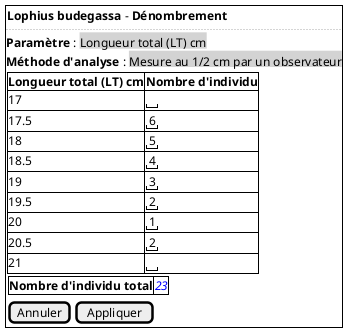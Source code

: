 @startsalt
 {+
  { **Lophius budegassa** - <b>Dénombrement |  }
  ..
  <b>Paramètre</b> : <back:lightgrey><font color=black size=12>Longueur total (LT) cm
  <b>Méthode d'analyse</b> : <back:lightgrey><font color=black size=12>Mesure au 1/2 cm par un observateur
  {
	{#
      <b>Longueur total (LT) cm | <b>Nombre d'individu
      17 | " "
      17.5 | "6"
      18 | "5"
      18.5 | "4"
      19 |  "3"
      19.5| "2"
      20| "1"
      20.5 | "2"
      21 | " "
    } |
    .
    {
      {#
        <b>Nombre d'individu total | <i><color:blue>23
        }
     }

  }
    {[Annuler] | [Appliquer]}
  }
@endsalt
